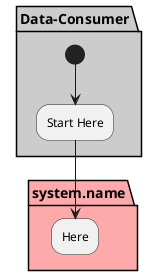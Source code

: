 @startuml


partition "Data-Consumer"  #cccccc {
  (*) --> "Start Here"
}

partition "system.name" #ffaaaa {
  "Start Here" --> "Here"
}

@enduml

